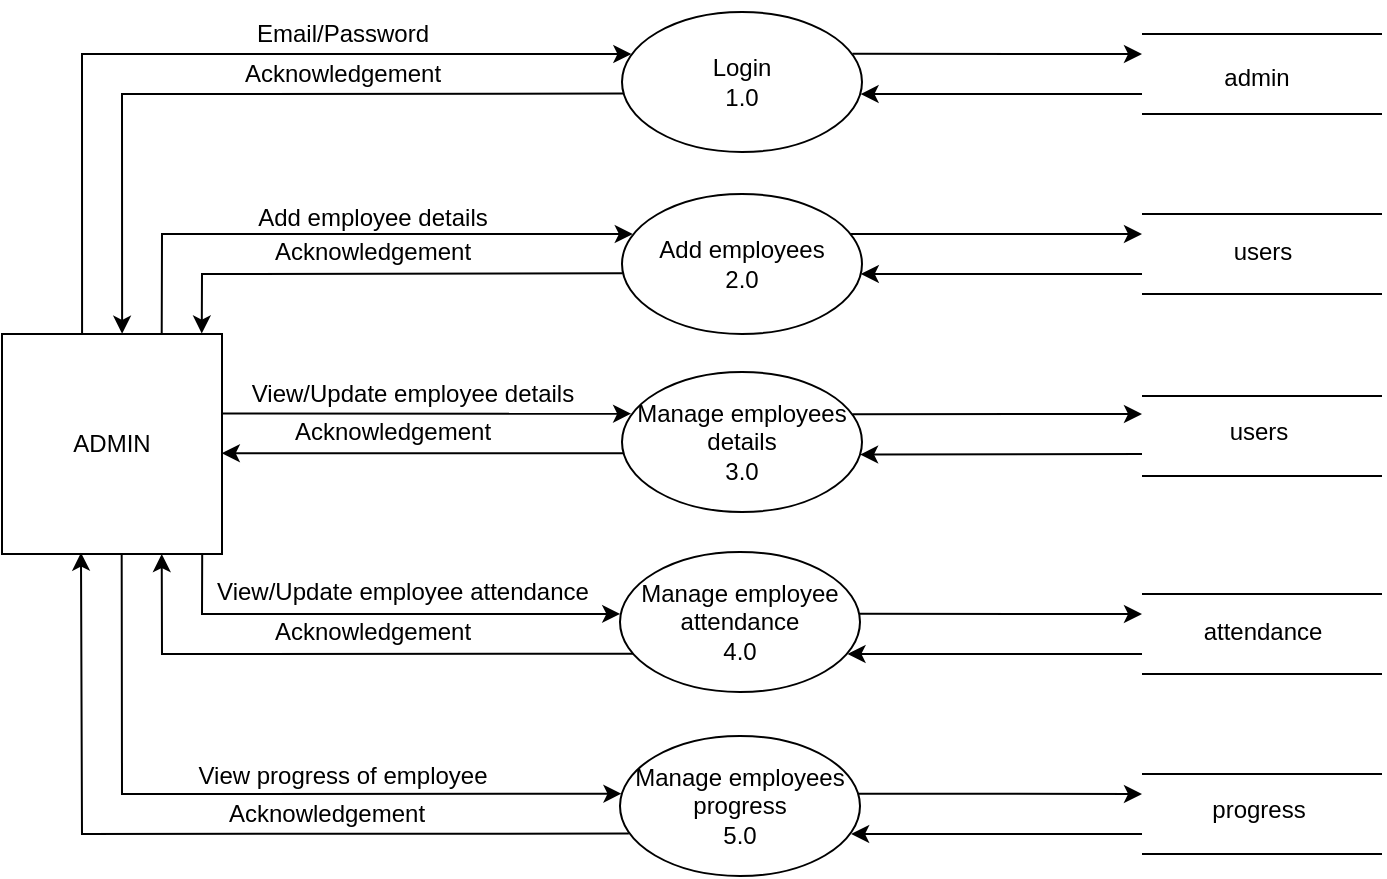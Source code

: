 <mxfile version="22.0.8" type="device">
  <diagram name="Page-1" id="luu7nsKz-WrON0-uHyIJ">
    <mxGraphModel dx="1034" dy="619" grid="1" gridSize="10" guides="1" tooltips="1" connect="1" arrows="1" fold="1" page="1" pageScale="1" pageWidth="850" pageHeight="1100" math="0" shadow="0">
      <root>
        <mxCell id="0" />
        <mxCell id="1" parent="0" />
        <mxCell id="55r9cp8Pj4-Tj-q5VYyH-2" value="Login&lt;br style=&quot;border-color: var(--border-color);&quot;&gt;&lt;span style=&quot;&quot;&gt;1.0&lt;/span&gt;" style="ellipse;whiteSpace=wrap;html=1;" parent="1" vertex="1">
          <mxGeometry x="340" y="229" width="120" height="70" as="geometry" />
        </mxCell>
        <mxCell id="55r9cp8Pj4-Tj-q5VYyH-3" value="Add employees&lt;br style=&quot;border-color: var(--border-color);&quot;&gt;&lt;span style=&quot;&quot;&gt;2.0&lt;/span&gt;" style="ellipse;whiteSpace=wrap;html=1;" parent="1" vertex="1">
          <mxGeometry x="340" y="320" width="120" height="70" as="geometry" />
        </mxCell>
        <mxCell id="55r9cp8Pj4-Tj-q5VYyH-4" value="Manage employees&lt;br style=&quot;border-color: var(--border-color);&quot;&gt;&lt;span style=&quot;&quot;&gt;details&lt;/span&gt;&lt;br style=&quot;border-color: var(--border-color);&quot;&gt;&lt;span style=&quot;&quot;&gt;3.0&lt;/span&gt;" style="ellipse;whiteSpace=wrap;html=1;" parent="1" vertex="1">
          <mxGeometry x="340" y="409" width="120" height="70" as="geometry" />
        </mxCell>
        <mxCell id="55r9cp8Pj4-Tj-q5VYyH-5" value="ADMIN" style="whiteSpace=wrap;html=1;aspect=fixed;" parent="1" vertex="1">
          <mxGeometry x="30" y="390" width="110" height="110" as="geometry" />
        </mxCell>
        <mxCell id="55r9cp8Pj4-Tj-q5VYyH-6" value="Manage employee&lt;br style=&quot;border-color: var(--border-color);&quot;&gt;&lt;span style=&quot;&quot;&gt;attendance&lt;/span&gt;&lt;br style=&quot;border-color: var(--border-color);&quot;&gt;&lt;span style=&quot;&quot;&gt;4.0&lt;/span&gt;" style="ellipse;whiteSpace=wrap;html=1;" parent="1" vertex="1">
          <mxGeometry x="339" y="499" width="120" height="70" as="geometry" />
        </mxCell>
        <mxCell id="55r9cp8Pj4-Tj-q5VYyH-7" value="Manage employees&lt;br style=&quot;border-color: var(--border-color);&quot;&gt;&lt;span style=&quot;&quot;&gt;progress&lt;/span&gt;&lt;br style=&quot;border-color: var(--border-color);&quot;&gt;&lt;span style=&quot;&quot;&gt;5.0&lt;/span&gt;" style="ellipse;whiteSpace=wrap;html=1;" parent="1" vertex="1">
          <mxGeometry x="339" y="591" width="120" height="70" as="geometry" />
        </mxCell>
        <mxCell id="55r9cp8Pj4-Tj-q5VYyH-16" value="" style="endArrow=classic;html=1;rounded=0;exitX=0.364;exitY=0;exitDx=0;exitDy=0;exitPerimeter=0;entryX=0.039;entryY=0.3;entryDx=0;entryDy=0;entryPerimeter=0;" parent="1" source="55r9cp8Pj4-Tj-q5VYyH-5" target="55r9cp8Pj4-Tj-q5VYyH-2" edge="1">
          <mxGeometry width="50" height="50" relative="1" as="geometry">
            <mxPoint x="70" y="380" as="sourcePoint" />
            <mxPoint x="330" y="170" as="targetPoint" />
            <Array as="points">
              <mxPoint x="70" y="250" />
            </Array>
          </mxGeometry>
        </mxCell>
        <mxCell id="55r9cp8Pj4-Tj-q5VYyH-17" value="" style="endArrow=classic;html=1;rounded=0;entryX=0.546;entryY=-0.001;entryDx=0;entryDy=0;entryPerimeter=0;exitX=0.008;exitY=0.583;exitDx=0;exitDy=0;exitPerimeter=0;" parent="1" source="55r9cp8Pj4-Tj-q5VYyH-2" target="55r9cp8Pj4-Tj-q5VYyH-5" edge="1">
          <mxGeometry width="50" height="50" relative="1" as="geometry">
            <mxPoint x="350" y="220" as="sourcePoint" />
            <mxPoint x="80" y="380" as="targetPoint" />
            <Array as="points">
              <mxPoint x="90" y="270" />
            </Array>
          </mxGeometry>
        </mxCell>
        <mxCell id="55r9cp8Pj4-Tj-q5VYyH-18" value="" style="endArrow=classic;html=1;rounded=0;exitX=0.726;exitY=-0.002;exitDx=0;exitDy=0;exitPerimeter=0;entryX=0.045;entryY=0.286;entryDx=0;entryDy=0;entryPerimeter=0;" parent="1" source="55r9cp8Pj4-Tj-q5VYyH-5" target="55r9cp8Pj4-Tj-q5VYyH-3" edge="1">
          <mxGeometry width="50" height="50" relative="1" as="geometry">
            <mxPoint x="102.51" y="390.0" as="sourcePoint" />
            <mxPoint x="340" y="350" as="targetPoint" />
            <Array as="points">
              <mxPoint x="110" y="340" />
            </Array>
          </mxGeometry>
        </mxCell>
        <mxCell id="55r9cp8Pj4-Tj-q5VYyH-19" value="" style="endArrow=classic;html=1;rounded=0;exitX=0.003;exitY=0.566;exitDx=0;exitDy=0;exitPerimeter=0;entryX=0.908;entryY=-0.002;entryDx=0;entryDy=0;entryPerimeter=0;" parent="1" source="55r9cp8Pj4-Tj-q5VYyH-3" edge="1" target="55r9cp8Pj4-Tj-q5VYyH-5">
          <mxGeometry width="50" height="50" relative="1" as="geometry">
            <mxPoint x="240" y="350" as="sourcePoint" />
            <mxPoint x="110" y="390" as="targetPoint" />
            <Array as="points">
              <mxPoint x="130" y="360" />
            </Array>
          </mxGeometry>
        </mxCell>
        <mxCell id="55r9cp8Pj4-Tj-q5VYyH-20" value="" style="endArrow=classic;html=1;rounded=0;exitX=0.997;exitY=0.361;exitDx=0;exitDy=0;exitPerimeter=0;entryX=0.038;entryY=0.298;entryDx=0;entryDy=0;entryPerimeter=0;" parent="1" source="55r9cp8Pj4-Tj-q5VYyH-5" target="55r9cp8Pj4-Tj-q5VYyH-4" edge="1">
          <mxGeometry width="50" height="50" relative="1" as="geometry">
            <mxPoint x="310" y="460" as="sourcePoint" />
            <mxPoint x="340" y="410" as="targetPoint" />
          </mxGeometry>
        </mxCell>
        <mxCell id="55r9cp8Pj4-Tj-q5VYyH-21" value="" style="endArrow=classic;html=1;rounded=0;entryX=0.999;entryY=0.542;entryDx=0;entryDy=0;entryPerimeter=0;exitX=0.005;exitY=0.58;exitDx=0;exitDy=0;exitPerimeter=0;" parent="1" source="55r9cp8Pj4-Tj-q5VYyH-4" target="55r9cp8Pj4-Tj-q5VYyH-5" edge="1">
          <mxGeometry width="50" height="50" relative="1" as="geometry">
            <mxPoint x="310" y="460" as="sourcePoint" />
            <mxPoint x="360" y="410" as="targetPoint" />
          </mxGeometry>
        </mxCell>
        <mxCell id="55r9cp8Pj4-Tj-q5VYyH-24" value="" style="endArrow=classic;html=1;rounded=0;exitX=0.91;exitY=1;exitDx=0;exitDy=0;exitPerimeter=0;entryX=0.001;entryY=0.442;entryDx=0;entryDy=0;entryPerimeter=0;" parent="1" source="55r9cp8Pj4-Tj-q5VYyH-5" target="55r9cp8Pj4-Tj-q5VYyH-6" edge="1">
          <mxGeometry width="50" height="50" relative="1" as="geometry">
            <mxPoint x="220" y="640" as="sourcePoint" />
            <mxPoint x="340" y="530" as="targetPoint" />
            <Array as="points">
              <mxPoint x="130" y="530" />
            </Array>
          </mxGeometry>
        </mxCell>
        <mxCell id="55r9cp8Pj4-Tj-q5VYyH-25" value="" style="endArrow=classic;html=1;rounded=0;entryX=0.726;entryY=1;entryDx=0;entryDy=0;entryPerimeter=0;exitX=0.054;exitY=0.727;exitDx=0;exitDy=0;exitPerimeter=0;" parent="1" source="55r9cp8Pj4-Tj-q5VYyH-6" target="55r9cp8Pj4-Tj-q5VYyH-5" edge="1">
          <mxGeometry width="50" height="50" relative="1" as="geometry">
            <mxPoint x="330" y="540" as="sourcePoint" />
            <mxPoint x="120" y="500" as="targetPoint" />
            <Array as="points">
              <mxPoint x="110" y="550" />
            </Array>
          </mxGeometry>
        </mxCell>
        <mxCell id="55r9cp8Pj4-Tj-q5VYyH-26" value="" style="endArrow=classic;html=1;rounded=0;exitX=0.544;exitY=0.999;exitDx=0;exitDy=0;exitPerimeter=0;entryX=0.006;entryY=0.412;entryDx=0;entryDy=0;entryPerimeter=0;" parent="1" source="55r9cp8Pj4-Tj-q5VYyH-5" edge="1" target="55r9cp8Pj4-Tj-q5VYyH-7">
          <mxGeometry width="50" height="50" relative="1" as="geometry">
            <mxPoint x="70" y="610" as="sourcePoint" />
            <mxPoint x="330" y="630" as="targetPoint" />
            <Array as="points">
              <mxPoint x="90" y="620" />
            </Array>
          </mxGeometry>
        </mxCell>
        <mxCell id="55r9cp8Pj4-Tj-q5VYyH-27" value="" style="endArrow=classic;html=1;rounded=0;entryX=0.359;entryY=0.994;entryDx=0;entryDy=0;entryPerimeter=0;exitX=0.037;exitY=0.697;exitDx=0;exitDy=0;exitPerimeter=0;" parent="1" target="55r9cp8Pj4-Tj-q5VYyH-5" edge="1" source="55r9cp8Pj4-Tj-q5VYyH-7">
          <mxGeometry width="50" height="50" relative="1" as="geometry">
            <mxPoint x="330" y="650" as="sourcePoint" />
            <mxPoint x="70" y="500" as="targetPoint" />
            <Array as="points">
              <mxPoint x="70" y="640" />
            </Array>
          </mxGeometry>
        </mxCell>
        <mxCell id="55r9cp8Pj4-Tj-q5VYyH-33" value="" style="endArrow=classic;html=1;rounded=0;exitX=0.96;exitY=0.302;exitDx=0;exitDy=0;exitPerimeter=0;" parent="1" source="55r9cp8Pj4-Tj-q5VYyH-4" edge="1">
          <mxGeometry width="50" height="50" relative="1" as="geometry">
            <mxPoint x="460" y="439" as="sourcePoint" />
            <mxPoint x="600" y="430" as="targetPoint" />
          </mxGeometry>
        </mxCell>
        <mxCell id="55r9cp8Pj4-Tj-q5VYyH-34" value="" style="endArrow=classic;html=1;rounded=0;exitX=0.997;exitY=0.441;exitDx=0;exitDy=0;exitPerimeter=0;" parent="1" source="55r9cp8Pj4-Tj-q5VYyH-6" edge="1">
          <mxGeometry width="50" height="50" relative="1" as="geometry">
            <mxPoint x="460" y="530" as="sourcePoint" />
            <mxPoint x="600" y="530" as="targetPoint" />
          </mxGeometry>
        </mxCell>
        <mxCell id="55r9cp8Pj4-Tj-q5VYyH-35" value="" style="endArrow=classic;html=1;rounded=0;exitX=0.994;exitY=0.412;exitDx=0;exitDy=0;exitPerimeter=0;" parent="1" source="55r9cp8Pj4-Tj-q5VYyH-7" edge="1">
          <mxGeometry width="50" height="50" relative="1" as="geometry">
            <mxPoint x="460" y="623" as="sourcePoint" />
            <mxPoint x="600" y="620" as="targetPoint" />
          </mxGeometry>
        </mxCell>
        <mxCell id="55r9cp8Pj4-Tj-q5VYyH-38" value="" style="endArrow=classic;html=1;rounded=0;entryX=0.994;entryY=0.586;entryDx=0;entryDy=0;entryPerimeter=0;" parent="1" edge="1" target="55r9cp8Pj4-Tj-q5VYyH-2">
          <mxGeometry width="50" height="50" relative="1" as="geometry">
            <mxPoint x="600" y="270" as="sourcePoint" />
            <mxPoint x="460" y="274" as="targetPoint" />
            <Array as="points">
              <mxPoint x="513" y="270" />
            </Array>
          </mxGeometry>
        </mxCell>
        <mxCell id="55r9cp8Pj4-Tj-q5VYyH-39" value="" style="endArrow=none;html=1;rounded=0;" parent="1" edge="1">
          <mxGeometry width="50" height="50" relative="1" as="geometry">
            <mxPoint x="600" y="240" as="sourcePoint" />
            <mxPoint x="720" y="240" as="targetPoint" />
          </mxGeometry>
        </mxCell>
        <mxCell id="55r9cp8Pj4-Tj-q5VYyH-40" value="" style="endArrow=none;html=1;rounded=0;" parent="1" edge="1">
          <mxGeometry width="50" height="50" relative="1" as="geometry">
            <mxPoint x="600" y="280" as="sourcePoint" />
            <mxPoint x="720" y="280" as="targetPoint" />
          </mxGeometry>
        </mxCell>
        <mxCell id="55r9cp8Pj4-Tj-q5VYyH-41" value="" style="endArrow=classic;html=1;rounded=0;entryX=0.995;entryY=0.571;entryDx=0;entryDy=0;entryPerimeter=0;" parent="1" edge="1" target="55r9cp8Pj4-Tj-q5VYyH-3">
          <mxGeometry width="50" height="50" relative="1" as="geometry">
            <mxPoint x="600" y="360" as="sourcePoint" />
            <mxPoint x="460" y="359.76" as="targetPoint" />
          </mxGeometry>
        </mxCell>
        <mxCell id="55r9cp8Pj4-Tj-q5VYyH-42" value="" style="endArrow=none;html=1;rounded=0;" parent="1" edge="1">
          <mxGeometry width="50" height="50" relative="1" as="geometry">
            <mxPoint x="600" y="330" as="sourcePoint" />
            <mxPoint x="720" y="330" as="targetPoint" />
          </mxGeometry>
        </mxCell>
        <mxCell id="55r9cp8Pj4-Tj-q5VYyH-43" value="" style="endArrow=none;html=1;rounded=0;" parent="1" edge="1">
          <mxGeometry width="50" height="50" relative="1" as="geometry">
            <mxPoint x="600" y="370" as="sourcePoint" />
            <mxPoint x="720" y="370" as="targetPoint" />
          </mxGeometry>
        </mxCell>
        <mxCell id="55r9cp8Pj4-Tj-q5VYyH-44" value="" style="endArrow=classic;html=1;rounded=0;entryX=0.992;entryY=0.59;entryDx=0;entryDy=0;entryPerimeter=0;" parent="1" target="55r9cp8Pj4-Tj-q5VYyH-4" edge="1">
          <mxGeometry width="50" height="50" relative="1" as="geometry">
            <mxPoint x="600" y="450" as="sourcePoint" />
            <mxPoint x="460" y="459" as="targetPoint" />
          </mxGeometry>
        </mxCell>
        <mxCell id="55r9cp8Pj4-Tj-q5VYyH-45" value="" style="endArrow=none;html=1;rounded=0;" parent="1" edge="1">
          <mxGeometry width="50" height="50" relative="1" as="geometry">
            <mxPoint x="600" y="421" as="sourcePoint" />
            <mxPoint x="720" y="421" as="targetPoint" />
          </mxGeometry>
        </mxCell>
        <mxCell id="55r9cp8Pj4-Tj-q5VYyH-46" value="" style="endArrow=none;html=1;rounded=0;" parent="1" edge="1">
          <mxGeometry width="50" height="50" relative="1" as="geometry">
            <mxPoint x="600" y="461" as="sourcePoint" />
            <mxPoint x="720" y="461" as="targetPoint" />
          </mxGeometry>
        </mxCell>
        <mxCell id="55r9cp8Pj4-Tj-q5VYyH-47" value="" style="endArrow=classic;html=1;rounded=0;entryX=0.948;entryY=0.728;entryDx=0;entryDy=0;entryPerimeter=0;" parent="1" target="55r9cp8Pj4-Tj-q5VYyH-6" edge="1">
          <mxGeometry width="50" height="50" relative="1" as="geometry">
            <mxPoint x="600" y="550" as="sourcePoint" />
            <mxPoint x="445" y="553.86" as="targetPoint" />
          </mxGeometry>
        </mxCell>
        <mxCell id="55r9cp8Pj4-Tj-q5VYyH-48" value="" style="endArrow=none;html=1;rounded=0;" parent="1" edge="1">
          <mxGeometry width="50" height="50" relative="1" as="geometry">
            <mxPoint x="600" y="520" as="sourcePoint" />
            <mxPoint x="720" y="520" as="targetPoint" />
          </mxGeometry>
        </mxCell>
        <mxCell id="55r9cp8Pj4-Tj-q5VYyH-49" value="" style="endArrow=none;html=1;rounded=0;" parent="1" edge="1">
          <mxGeometry width="50" height="50" relative="1" as="geometry">
            <mxPoint x="600" y="560" as="sourcePoint" />
            <mxPoint x="720" y="560" as="targetPoint" />
          </mxGeometry>
        </mxCell>
        <mxCell id="55r9cp8Pj4-Tj-q5VYyH-50" value="" style="endArrow=classic;html=1;rounded=0;entryX=0.963;entryY=0.7;entryDx=0;entryDy=0;entryPerimeter=0;" parent="1" target="55r9cp8Pj4-Tj-q5VYyH-7" edge="1">
          <mxGeometry width="50" height="50" relative="1" as="geometry">
            <mxPoint x="600" y="640" as="sourcePoint" />
            <mxPoint x="460" y="641.634" as="targetPoint" />
          </mxGeometry>
        </mxCell>
        <mxCell id="55r9cp8Pj4-Tj-q5VYyH-51" value="" style="endArrow=none;html=1;rounded=0;" parent="1" edge="1">
          <mxGeometry width="50" height="50" relative="1" as="geometry">
            <mxPoint x="600" y="610" as="sourcePoint" />
            <mxPoint x="720" y="610" as="targetPoint" />
          </mxGeometry>
        </mxCell>
        <mxCell id="55r9cp8Pj4-Tj-q5VYyH-52" value="" style="endArrow=none;html=1;rounded=0;" parent="1" edge="1">
          <mxGeometry width="50" height="50" relative="1" as="geometry">
            <mxPoint x="600" y="650" as="sourcePoint" />
            <mxPoint x="720" y="650" as="targetPoint" />
          </mxGeometry>
        </mxCell>
        <mxCell id="3neaD_Rnh4ogwWbG_XFk-2" value="Acknowledgement" style="text;html=1;align=center;verticalAlign=middle;resizable=0;points=[];autosize=1;strokeColor=none;fillColor=none;" parent="1" vertex="1">
          <mxGeometry x="140" y="245" width="120" height="30" as="geometry" />
        </mxCell>
        <mxCell id="3neaD_Rnh4ogwWbG_XFk-4" value="Acknowledgement" style="text;html=1;align=center;verticalAlign=middle;resizable=0;points=[];autosize=1;strokeColor=none;fillColor=none;" parent="1" vertex="1">
          <mxGeometry x="155" y="334" width="120" height="30" as="geometry" />
        </mxCell>
        <mxCell id="3neaD_Rnh4ogwWbG_XFk-7" value="Acknowledgement" style="text;html=1;align=center;verticalAlign=middle;resizable=0;points=[];autosize=1;strokeColor=none;fillColor=none;" parent="1" vertex="1">
          <mxGeometry x="165" y="424" width="120" height="30" as="geometry" />
        </mxCell>
        <mxCell id="3neaD_Rnh4ogwWbG_XFk-9" value="Acknowledgement" style="text;html=1;align=center;verticalAlign=middle;resizable=0;points=[];autosize=1;strokeColor=none;fillColor=none;" parent="1" vertex="1">
          <mxGeometry x="155" y="524" width="120" height="30" as="geometry" />
        </mxCell>
        <mxCell id="3neaD_Rnh4ogwWbG_XFk-11" value="Acknowledgement" style="text;html=1;align=center;verticalAlign=middle;resizable=0;points=[];autosize=1;strokeColor=none;fillColor=none;" parent="1" vertex="1">
          <mxGeometry x="132" y="615" width="120" height="30" as="geometry" />
        </mxCell>
        <mxCell id="q85woy2wFSUG4Y5lhOS7-1" value="" style="endArrow=classic;html=1;rounded=0;exitX=0.96;exitY=0.298;exitDx=0;exitDy=0;exitPerimeter=0;" parent="1" edge="1" source="55r9cp8Pj4-Tj-q5VYyH-2">
          <mxGeometry width="50" height="50" relative="1" as="geometry">
            <mxPoint x="460" y="253.97" as="sourcePoint" />
            <mxPoint x="600" y="250" as="targetPoint" />
          </mxGeometry>
        </mxCell>
        <mxCell id="gJ34AJBLGdgjErx7gHwl-1" value="" style="endArrow=classic;html=1;rounded=0;exitX=0.952;exitY=0.285;exitDx=0;exitDy=0;exitPerimeter=0;" parent="1" edge="1" source="55r9cp8Pj4-Tj-q5VYyH-3">
          <mxGeometry width="50" height="50" relative="1" as="geometry">
            <mxPoint x="460" y="342" as="sourcePoint" />
            <mxPoint x="600" y="340" as="targetPoint" />
          </mxGeometry>
        </mxCell>
        <mxCell id="uDLL2XIWMKUqhUMbjHO1-1" value="&lt;span style=&quot;font-size: 12px;&quot;&gt;View/Update employee details&lt;/span&gt;" style="text;html=1;align=center;verticalAlign=middle;resizable=0;points=[];autosize=1;strokeColor=none;fillColor=none;fontSize=16;" parent="1" vertex="1">
          <mxGeometry x="145" y="403" width="180" height="30" as="geometry" />
        </mxCell>
        <mxCell id="uDLL2XIWMKUqhUMbjHO1-2" value="&lt;span style=&quot;font-size: 12px;&quot;&gt;Email/Password&lt;/span&gt;" style="text;html=1;align=center;verticalAlign=middle;resizable=0;points=[];autosize=1;strokeColor=none;fillColor=none;fontSize=16;" parent="1" vertex="1">
          <mxGeometry x="145" y="223" width="110" height="30" as="geometry" />
        </mxCell>
        <mxCell id="uDLL2XIWMKUqhUMbjHO1-3" value="&lt;span style=&quot;font-size: 12px;&quot;&gt;Add employee details&lt;/span&gt;" style="text;html=1;align=center;verticalAlign=middle;resizable=0;points=[];autosize=1;strokeColor=none;fillColor=none;fontSize=16;" parent="1" vertex="1">
          <mxGeometry x="145" y="315" width="140" height="30" as="geometry" />
        </mxCell>
        <mxCell id="uDLL2XIWMKUqhUMbjHO1-4" value="&lt;span style=&quot;font-size: 12px;&quot;&gt;View/Update employee attendance&lt;/span&gt;" style="text;html=1;align=center;verticalAlign=middle;resizable=0;points=[];autosize=1;strokeColor=none;fillColor=none;fontSize=16;" parent="1" vertex="1">
          <mxGeometry x="125" y="502" width="210" height="30" as="geometry" />
        </mxCell>
        <mxCell id="uDLL2XIWMKUqhUMbjHO1-6" value="&lt;font style=&quot;font-size: 12px;&quot;&gt;View progress of employee&lt;/font&gt;" style="text;html=1;align=center;verticalAlign=middle;resizable=0;points=[];autosize=1;strokeColor=none;fillColor=none;fontSize=16;" parent="1" vertex="1">
          <mxGeometry x="115" y="594" width="170" height="30" as="geometry" />
        </mxCell>
        <mxCell id="Mqwg8NExTjKhyK3L_w7x-1" value="admin" style="text;html=1;align=center;verticalAlign=middle;resizable=0;points=[];autosize=1;strokeColor=none;fillColor=none;" parent="1" vertex="1">
          <mxGeometry x="627" y="247" width="60" height="30" as="geometry" />
        </mxCell>
        <mxCell id="Mqwg8NExTjKhyK3L_w7x-2" value="users" style="text;html=1;align=center;verticalAlign=middle;resizable=0;points=[];autosize=1;strokeColor=none;fillColor=none;" parent="1" vertex="1">
          <mxGeometry x="635" y="334" width="50" height="30" as="geometry" />
        </mxCell>
        <mxCell id="Mqwg8NExTjKhyK3L_w7x-3" value="users" style="text;html=1;align=center;verticalAlign=middle;resizable=0;points=[];autosize=1;strokeColor=none;fillColor=none;" parent="1" vertex="1">
          <mxGeometry x="633" y="424" width="50" height="30" as="geometry" />
        </mxCell>
        <mxCell id="Mqwg8NExTjKhyK3L_w7x-4" value="attendance" style="text;html=1;align=center;verticalAlign=middle;resizable=0;points=[];autosize=1;strokeColor=none;fillColor=none;" parent="1" vertex="1">
          <mxGeometry x="620" y="524" width="80" height="30" as="geometry" />
        </mxCell>
        <mxCell id="Mqwg8NExTjKhyK3L_w7x-5" value="progress" style="text;html=1;align=center;verticalAlign=middle;resizable=0;points=[];autosize=1;strokeColor=none;fillColor=none;" parent="1" vertex="1">
          <mxGeometry x="623" y="613" width="70" height="30" as="geometry" />
        </mxCell>
      </root>
    </mxGraphModel>
  </diagram>
</mxfile>
